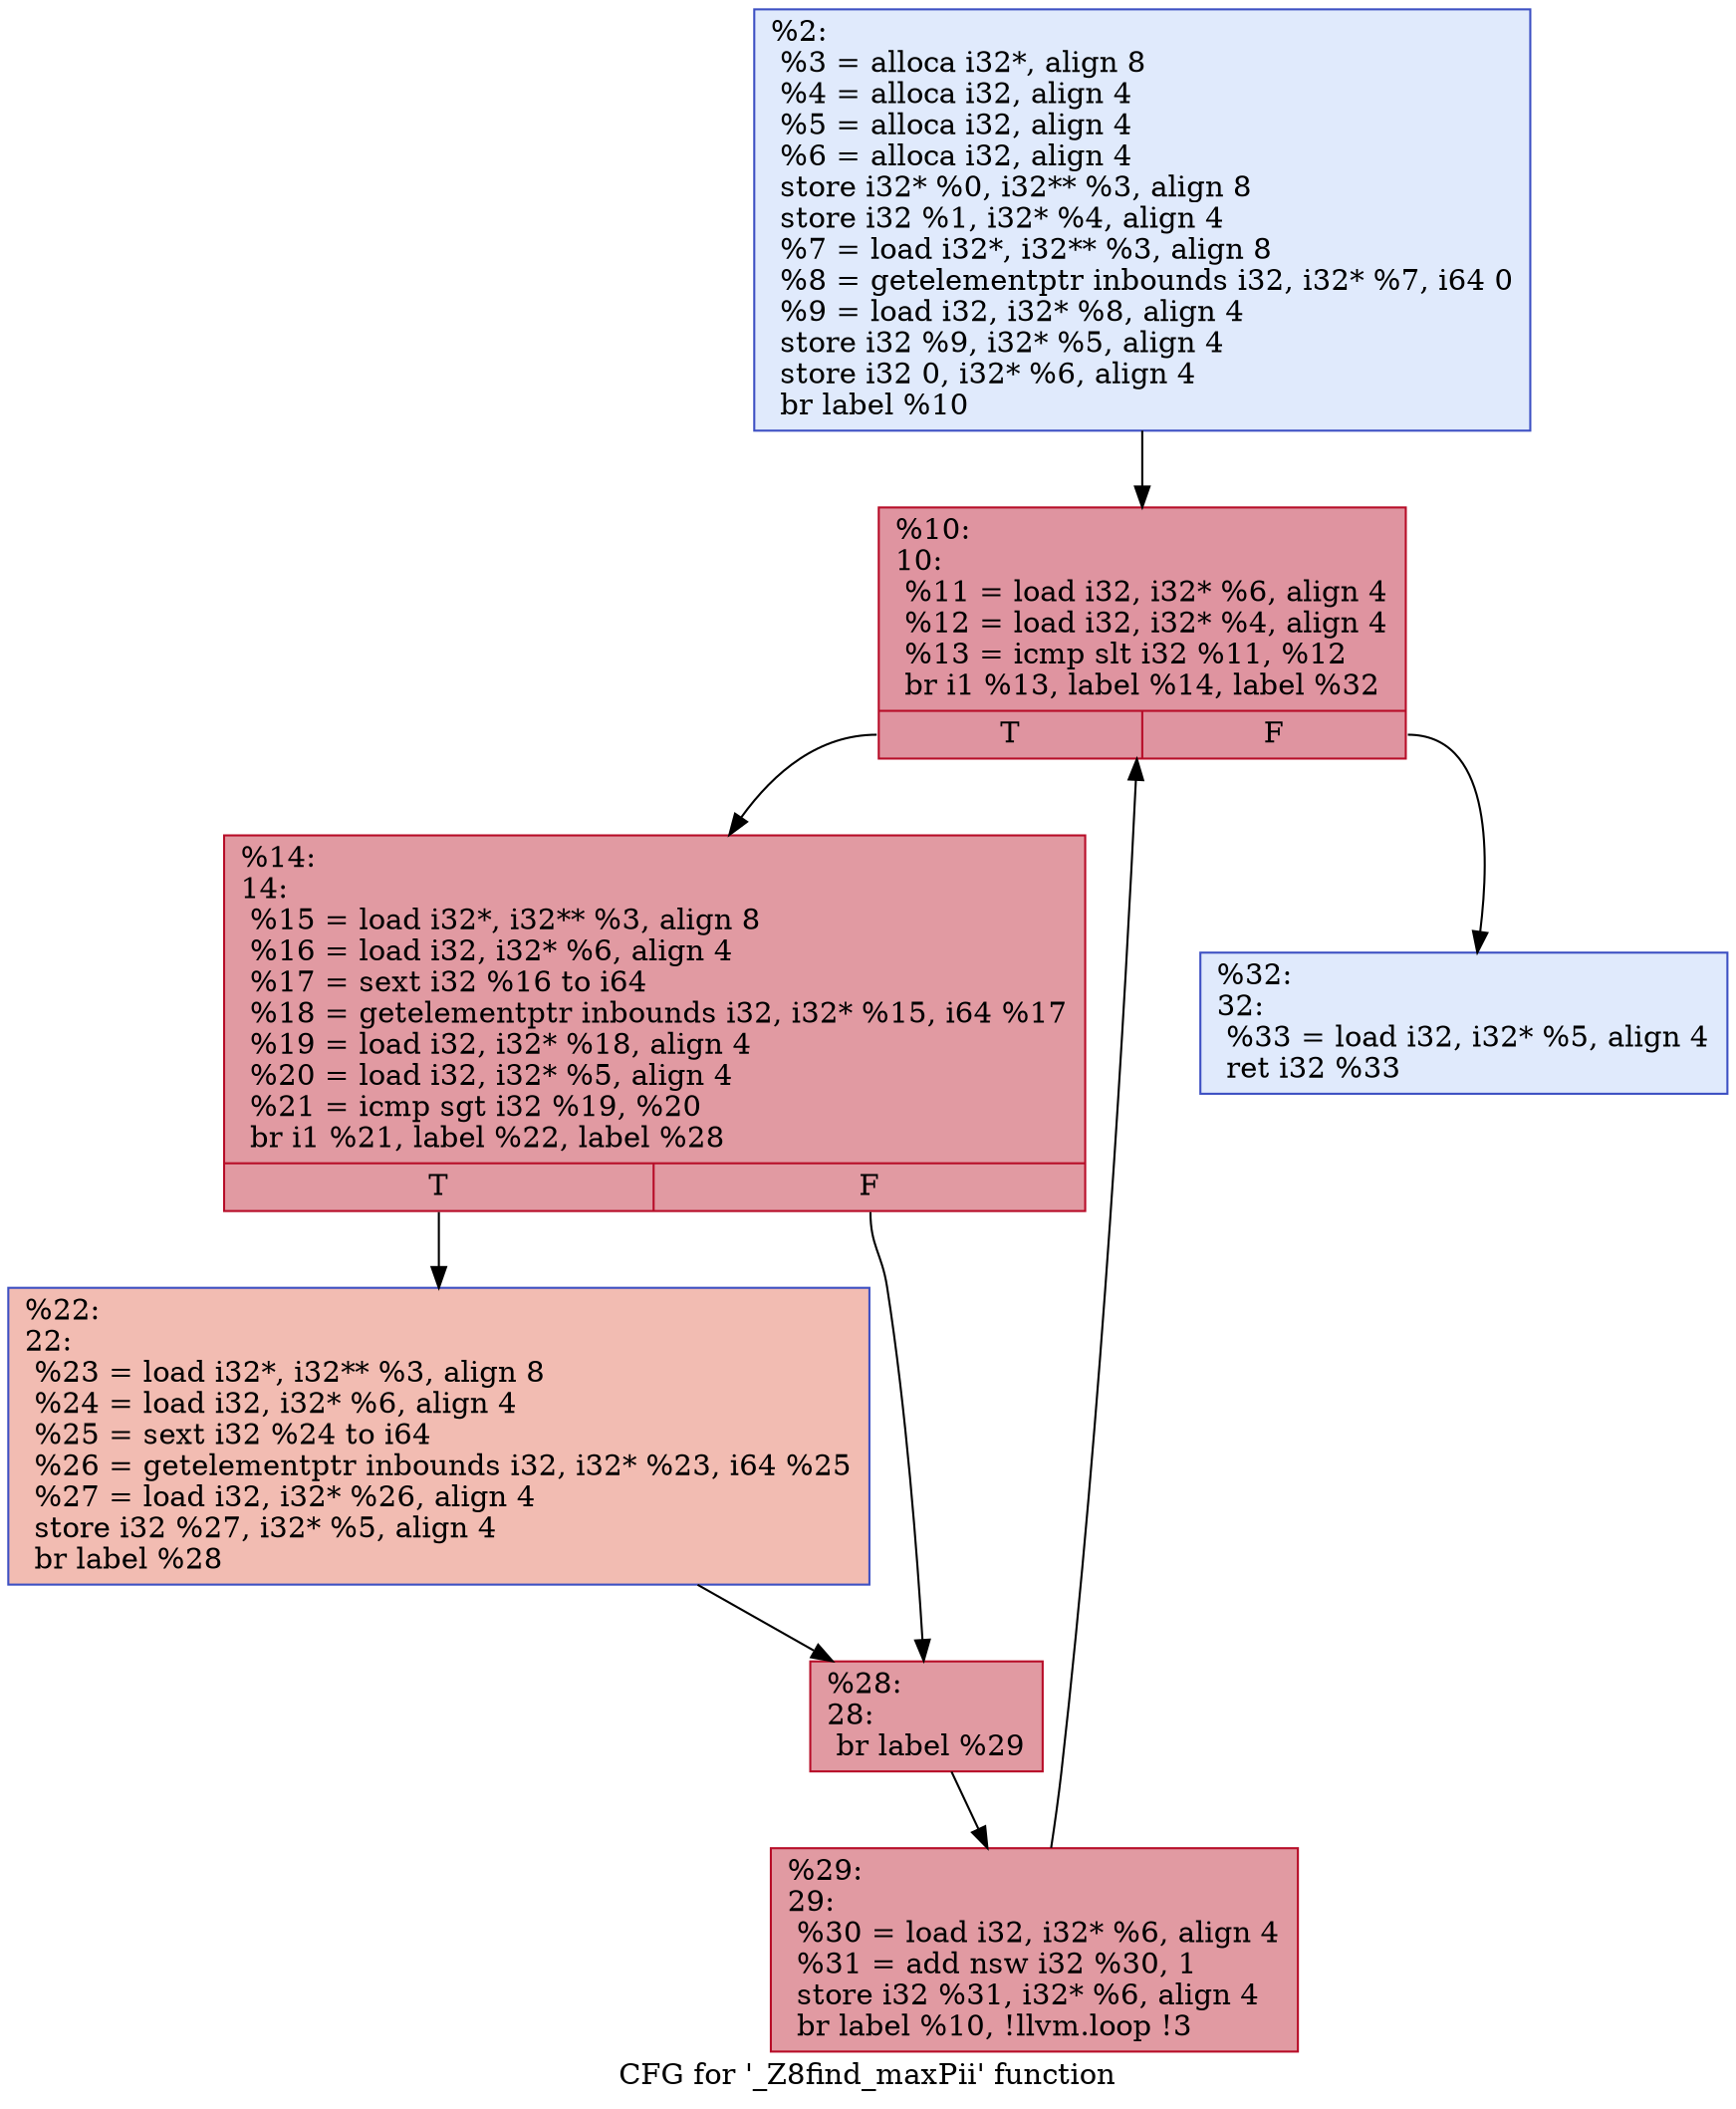 digraph "CFG for '_Z8find_maxPii' function" {
	label="CFG for '_Z8find_maxPii' function";

	Node0x1bc29d92510 [shape=record,color="#3d50c3ff", style=filled, fillcolor="#b9d0f970",label="{%2:\l  %3 = alloca i32*, align 8\l  %4 = alloca i32, align 4\l  %5 = alloca i32, align 4\l  %6 = alloca i32, align 4\l  store i32* %0, i32** %3, align 8\l  store i32 %1, i32* %4, align 4\l  %7 = load i32*, i32** %3, align 8\l  %8 = getelementptr inbounds i32, i32* %7, i64 0\l  %9 = load i32, i32* %8, align 4\l  store i32 %9, i32* %5, align 4\l  store i32 0, i32* %6, align 4\l  br label %10\l}"];
	Node0x1bc29d92510 -> Node0x1bc29d92650;
	Node0x1bc29d92650 [shape=record,color="#b70d28ff", style=filled, fillcolor="#b70d2870",label="{%10:\l10:                                               \l  %11 = load i32, i32* %6, align 4\l  %12 = load i32, i32* %4, align 4\l  %13 = icmp slt i32 %11, %12\l  br i1 %13, label %14, label %32\l|{<s0>T|<s1>F}}"];
	Node0x1bc29d92650:s0 -> Node0x1bc29d91070;
	Node0x1bc29d92650:s1 -> Node0x1bc29d90f80;
	Node0x1bc29d91070 [shape=record,color="#b70d28ff", style=filled, fillcolor="#bb1b2c70",label="{%14:\l14:                                               \l  %15 = load i32*, i32** %3, align 8\l  %16 = load i32, i32* %6, align 4\l  %17 = sext i32 %16 to i64\l  %18 = getelementptr inbounds i32, i32* %15, i64 %17\l  %19 = load i32, i32* %18, align 4\l  %20 = load i32, i32* %5, align 4\l  %21 = icmp sgt i32 %19, %20\l  br i1 %21, label %22, label %28\l|{<s0>T|<s1>F}}"];
	Node0x1bc29d91070:s0 -> Node0x1bc29d90bc0;
	Node0x1bc29d91070:s1 -> Node0x1bc29d912a0;
	Node0x1bc29d90bc0 [shape=record,color="#3d50c3ff", style=filled, fillcolor="#e1675170",label="{%22:\l22:                                               \l  %23 = load i32*, i32** %3, align 8\l  %24 = load i32, i32* %6, align 4\l  %25 = sext i32 %24 to i64\l  %26 = getelementptr inbounds i32, i32* %23, i64 %25\l  %27 = load i32, i32* %26, align 4\l  store i32 %27, i32* %5, align 4\l  br label %28\l}"];
	Node0x1bc29d90bc0 -> Node0x1bc29d912a0;
	Node0x1bc29d912a0 [shape=record,color="#b70d28ff", style=filled, fillcolor="#bb1b2c70",label="{%28:\l28:                                               \l  br label %29\l}"];
	Node0x1bc29d912a0 -> Node0x1bc29d91c50;
	Node0x1bc29d91c50 [shape=record,color="#b70d28ff", style=filled, fillcolor="#bb1b2c70",label="{%29:\l29:                                               \l  %30 = load i32, i32* %6, align 4\l  %31 = add nsw i32 %30, 1\l  store i32 %31, i32* %6, align 4\l  br label %10, !llvm.loop !3\l}"];
	Node0x1bc29d91c50 -> Node0x1bc29d92650;
	Node0x1bc29d90f80 [shape=record,color="#3d50c3ff", style=filled, fillcolor="#b9d0f970",label="{%32:\l32:                                               \l  %33 = load i32, i32* %5, align 4\l  ret i32 %33\l}"];
}
